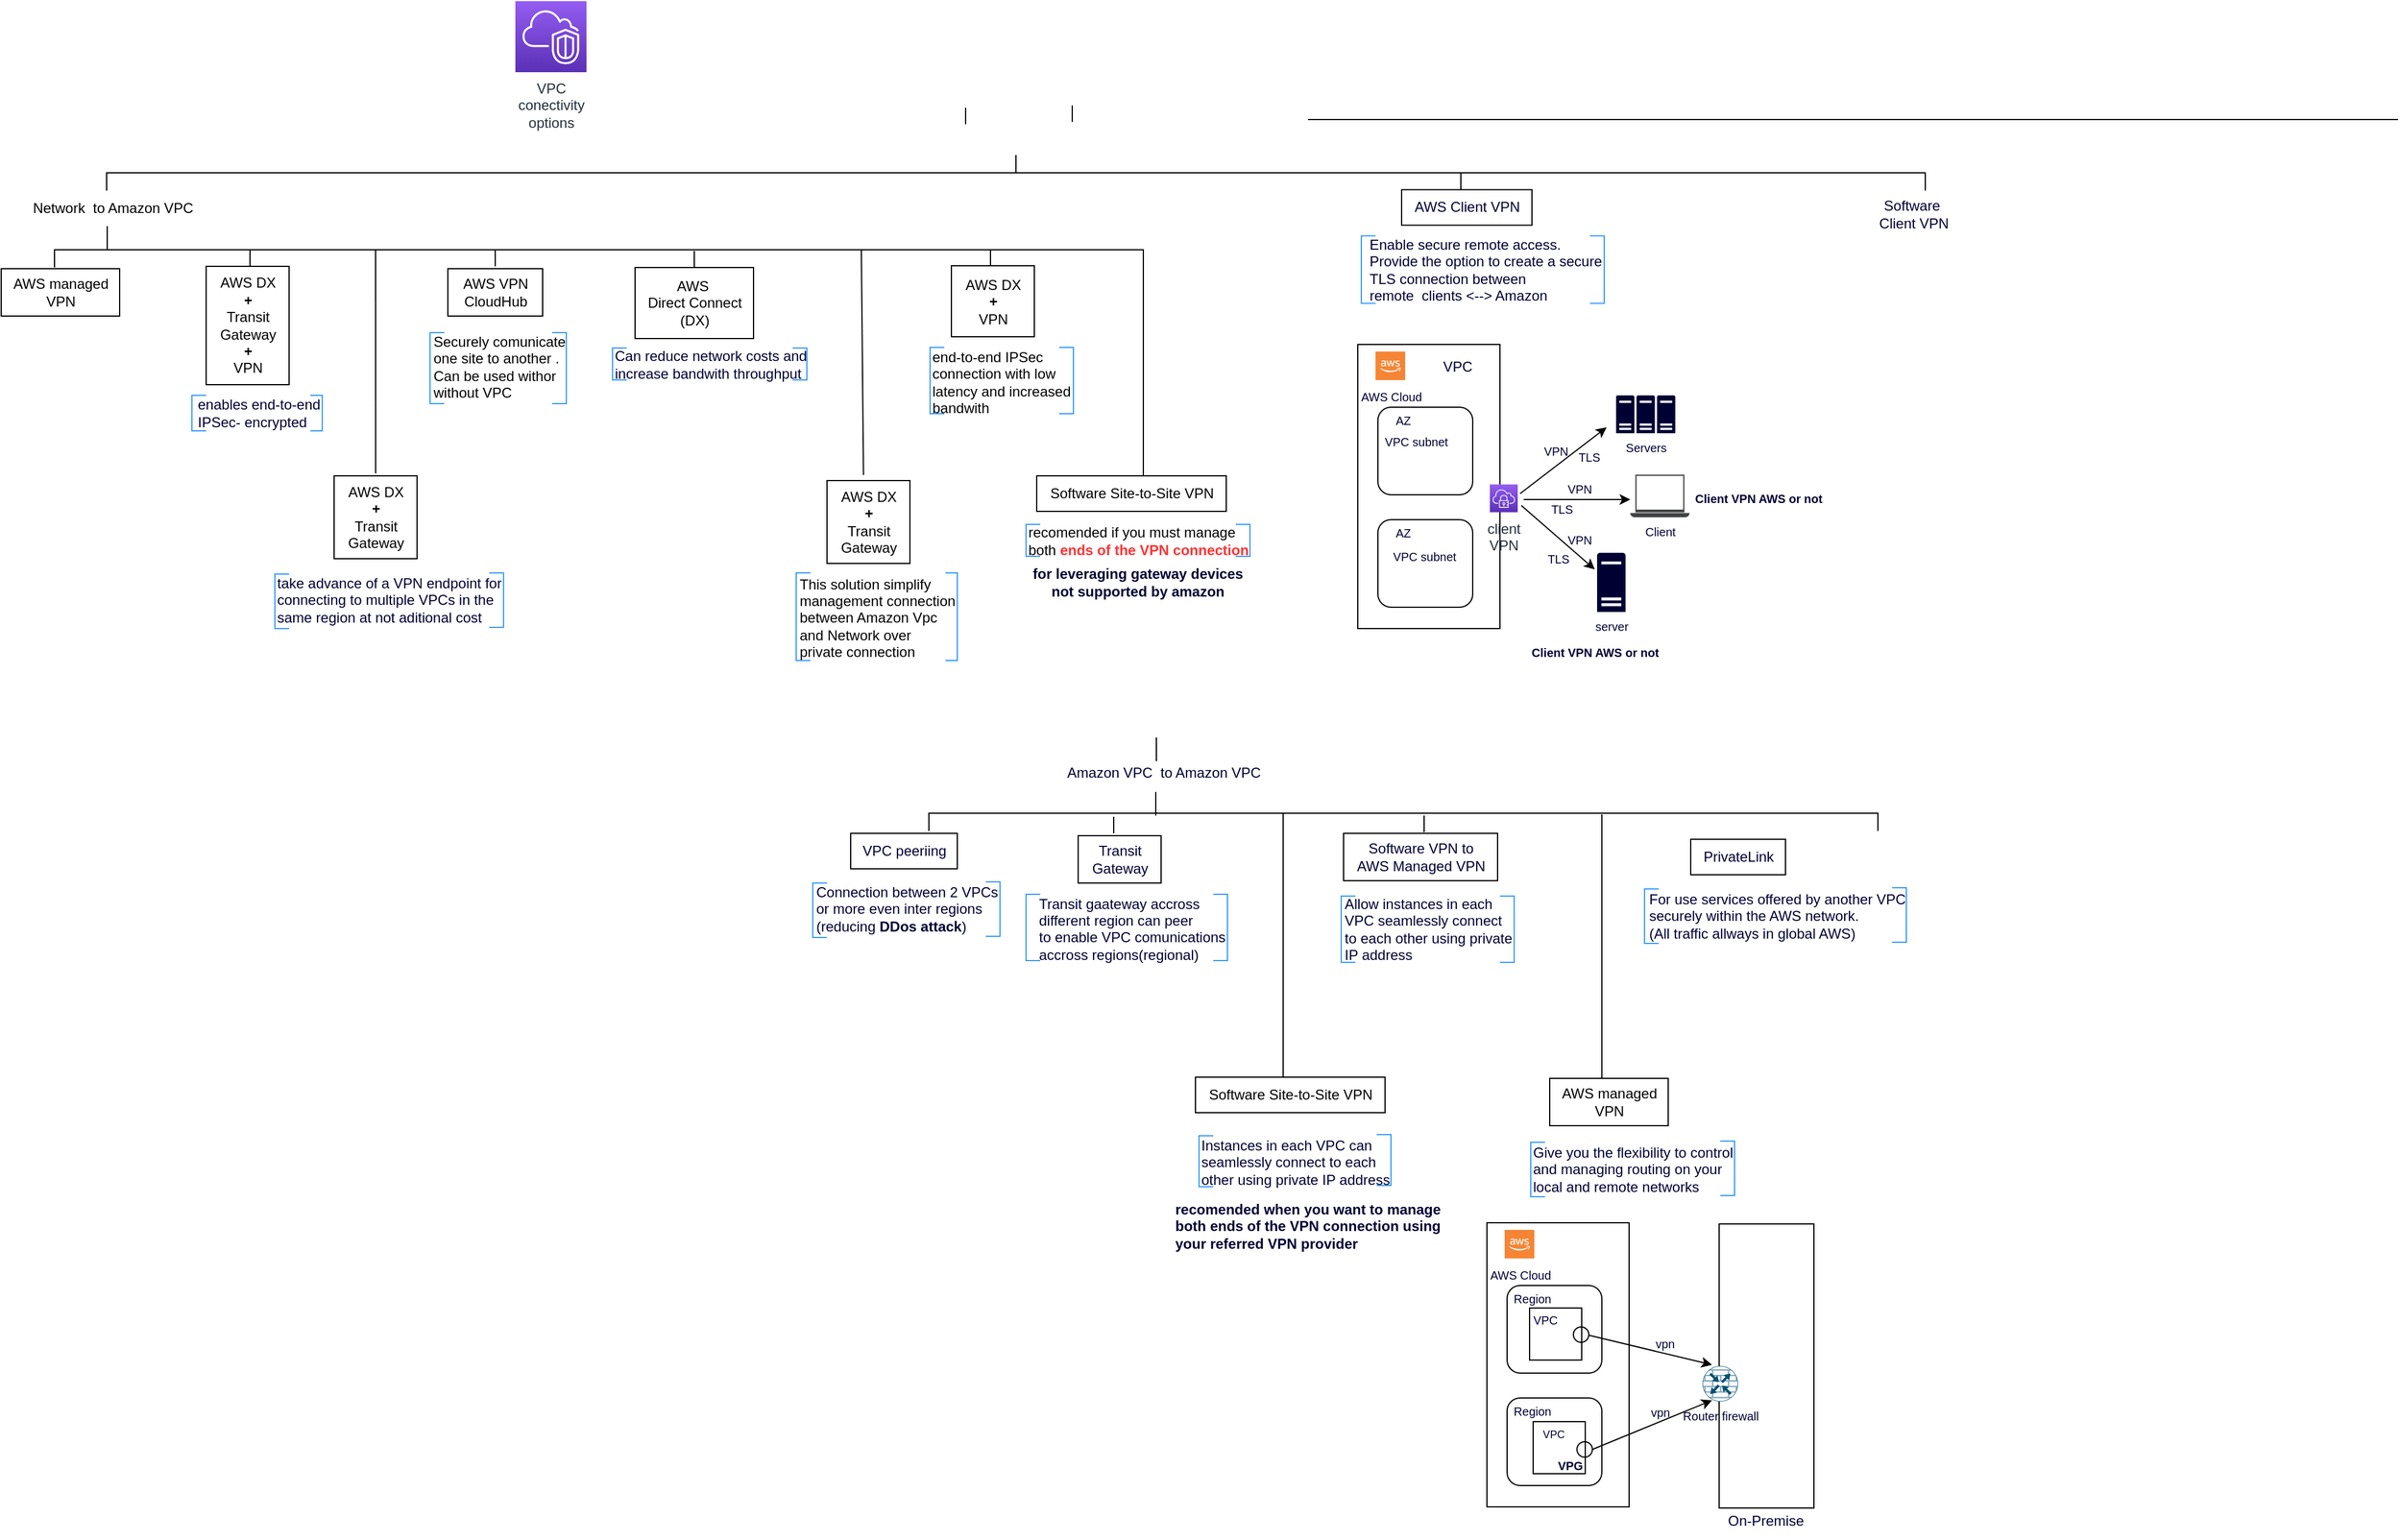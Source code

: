 <mxfile version="20.0.3" type="github">
  <diagram id="rGe3KuBBRu5CYdZj4_0n" name="Page-1">
    <mxGraphModel dx="1156" dy="539" grid="1" gridSize="10" guides="1" tooltips="1" connect="1" arrows="1" fold="1" page="1" pageScale="1" pageWidth="2336" pageHeight="1654" math="0" shadow="0">
      <root>
        <mxCell id="0" />
        <mxCell id="1" parent="0" />
        <mxCell id="QmvpYYEcJwL0dfFaCKJW-41" value="This solution simplify&lt;br&gt;management connection&lt;br&gt;between Amazon Vpc &lt;br&gt;and Network&amp;nbsp;over &lt;br&gt;private connection" style="text;html=1;align=left;verticalAlign=middle;resizable=0;points=[];autosize=1;strokeColor=none;fillColor=none;" vertex="1" parent="1">
          <mxGeometry x="688" y="526" width="150" height="90" as="geometry" />
        </mxCell>
        <mxCell id="QmvpYYEcJwL0dfFaCKJW-1" value="VPC &lt;br&gt;conectivity &lt;br&gt;options" style="sketch=0;points=[[0,0,0],[0.25,0,0],[0.5,0,0],[0.75,0,0],[1,0,0],[0,1,0],[0.25,1,0],[0.5,1,0],[0.75,1,0],[1,1,0],[0,0.25,0],[0,0.5,0],[0,0.75,0],[1,0.25,0],[1,0.5,0],[1,0.75,0]];outlineConnect=0;fontColor=#232F3E;gradientColor=#945DF2;gradientDirection=north;fillColor=#5A30B5;strokeColor=#ffffff;dashed=0;verticalLabelPosition=bottom;verticalAlign=top;align=center;html=1;fontSize=12;fontStyle=0;aspect=fixed;shape=mxgraph.aws4.resourceIcon;resIcon=mxgraph.aws4.vpc;" vertex="1" parent="1">
          <mxGeometry x="450" y="50" width="60" height="60" as="geometry" />
        </mxCell>
        <mxCell id="QmvpYYEcJwL0dfFaCKJW-4" value="" style="strokeWidth=1;html=1;shape=mxgraph.flowchart.annotation_2;align=left;labelPosition=right;pointerEvents=1;direction=south;" vertex="1" parent="1">
          <mxGeometry x="105" y="180" width="1535" height="30" as="geometry" />
        </mxCell>
        <mxCell id="QmvpYYEcJwL0dfFaCKJW-5" value="Network&amp;nbsp; to Amazon VPC" style="text;html=1;align=center;verticalAlign=middle;resizable=0;points=[];autosize=1;strokeColor=none;fillColor=none;" vertex="1" parent="1">
          <mxGeometry x="30" y="210" width="160" height="30" as="geometry" />
        </mxCell>
        <mxCell id="QmvpYYEcJwL0dfFaCKJW-8" value="" style="strokeWidth=1;html=1;shape=mxgraph.flowchart.annotation_1;align=left;pointerEvents=1;direction=south;" vertex="1" parent="1">
          <mxGeometry x="61" y="260" width="919" height="15" as="geometry" />
        </mxCell>
        <mxCell id="QmvpYYEcJwL0dfFaCKJW-9" value="" style="endArrow=none;html=1;rounded=0;" edge="1" parent="1">
          <mxGeometry width="50" height="50" relative="1" as="geometry">
            <mxPoint x="105.5" y="260" as="sourcePoint" />
            <mxPoint x="105.5" y="240" as="targetPoint" />
          </mxGeometry>
        </mxCell>
        <mxCell id="QmvpYYEcJwL0dfFaCKJW-10" value="AWS managed&lt;br&gt;VPN" style="text;html=1;align=center;verticalAlign=middle;resizable=0;points=[];autosize=1;strokeColor=default;fillColor=none;" vertex="1" parent="1">
          <mxGeometry x="16" y="276" width="100" height="40" as="geometry" />
        </mxCell>
        <mxCell id="QmvpYYEcJwL0dfFaCKJW-11" value="" style="endArrow=none;html=1;rounded=0;" edge="1" parent="1">
          <mxGeometry width="50" height="50" relative="1" as="geometry">
            <mxPoint x="226" y="274" as="sourcePoint" />
            <mxPoint x="226" y="260" as="targetPoint" />
          </mxGeometry>
        </mxCell>
        <mxCell id="QmvpYYEcJwL0dfFaCKJW-12" value="AWS DX&lt;br&gt;&lt;b&gt;+&lt;br&gt;&lt;/b&gt;Transit&lt;br&gt;Gateway&lt;br&gt;&lt;b&gt;+&lt;/b&gt;&lt;br&gt;VPN" style="text;html=1;align=center;verticalAlign=middle;resizable=0;points=[];autosize=1;strokeColor=default;fillColor=none;" vertex="1" parent="1">
          <mxGeometry x="189" y="274" width="70" height="100" as="geometry" />
        </mxCell>
        <mxCell id="QmvpYYEcJwL0dfFaCKJW-14" value="enables end-to-end&lt;br&gt;IPSec- encrypted" style="text;html=1;align=left;verticalAlign=middle;resizable=0;points=[];autosize=1;strokeColor=none;fillColor=none;fontSize=12;fontColor=#000033;" vertex="1" parent="1">
          <mxGeometry x="180" y="378" width="130" height="40" as="geometry" />
        </mxCell>
        <mxCell id="QmvpYYEcJwL0dfFaCKJW-15" value="" style="strokeWidth=1;html=1;shape=mxgraph.flowchart.annotation_1;align=left;pointerEvents=1;fontColor=#000033;fillColor=none;strokeColor=#3399FF;" vertex="1" parent="1">
          <mxGeometry x="177" y="383" width="12" height="30" as="geometry" />
        </mxCell>
        <mxCell id="QmvpYYEcJwL0dfFaCKJW-16" value="" style="strokeWidth=1;html=1;shape=mxgraph.flowchart.annotation_1;align=left;pointerEvents=1;fontColor=#000033;fillColor=none;direction=west;strokeColor=#3399FF;" vertex="1" parent="1">
          <mxGeometry x="277" y="383" width="10" height="30" as="geometry" />
        </mxCell>
        <mxCell id="QmvpYYEcJwL0dfFaCKJW-17" value="take advance of a VPN endpoint for &lt;br&gt;connecting to multiple VPCs in the &lt;br&gt;same region&amp;nbsp;at not aditional cost" style="text;html=1;align=left;verticalAlign=middle;resizable=0;points=[];autosize=1;strokeColor=none;fillColor=none;fontSize=12;fontColor=#000033;" vertex="1" parent="1">
          <mxGeometry x="247" y="526" width="210" height="60" as="geometry" />
        </mxCell>
        <mxCell id="QmvpYYEcJwL0dfFaCKJW-18" value="" style="strokeWidth=1;html=1;shape=mxgraph.flowchart.annotation_1;align=left;pointerEvents=1;fontColor=#000033;fillColor=none;strokeColor=#3399FF;" vertex="1" parent="1">
          <mxGeometry x="247" y="534" width="12" height="46" as="geometry" />
        </mxCell>
        <mxCell id="QmvpYYEcJwL0dfFaCKJW-19" value="" style="strokeWidth=1;html=1;shape=mxgraph.flowchart.annotation_1;align=left;pointerEvents=1;fontColor=#000033;fillColor=none;direction=west;strokeColor=#3399FF;" vertex="1" parent="1">
          <mxGeometry x="428" y="533" width="12" height="46" as="geometry" />
        </mxCell>
        <mxCell id="QmvpYYEcJwL0dfFaCKJW-20" value="" style="endArrow=none;html=1;rounded=0;" edge="1" parent="1">
          <mxGeometry width="50" height="50" relative="1" as="geometry">
            <mxPoint x="830" y="154" as="sourcePoint" />
            <mxPoint x="830" y="140" as="targetPoint" />
          </mxGeometry>
        </mxCell>
        <mxCell id="QmvpYYEcJwL0dfFaCKJW-21" value="" style="endArrow=none;html=1;rounded=0;" edge="1" parent="1">
          <mxGeometry width="50" height="50" relative="1" as="geometry">
            <mxPoint x="920" y="152" as="sourcePoint" />
            <mxPoint x="920" y="138" as="targetPoint" />
          </mxGeometry>
        </mxCell>
        <mxCell id="QmvpYYEcJwL0dfFaCKJW-22" value="" style="endArrow=none;html=1;rounded=0;" edge="1" parent="1">
          <mxGeometry width="50" height="50" relative="1" as="geometry">
            <mxPoint x="851" y="274" as="sourcePoint" />
            <mxPoint x="851" y="260" as="targetPoint" />
          </mxGeometry>
        </mxCell>
        <mxCell id="QmvpYYEcJwL0dfFaCKJW-23" value="AWS VPN&lt;br&gt;CloudHub" style="text;html=1;align=center;verticalAlign=middle;resizable=0;points=[];autosize=1;strokeColor=default;fillColor=none;" vertex="1" parent="1">
          <mxGeometry x="393" y="276" width="80" height="40" as="geometry" />
        </mxCell>
        <mxCell id="QmvpYYEcJwL0dfFaCKJW-24" value="Securely comunicate &lt;br&gt;one site to another . &lt;br&gt;Can be used withor &lt;br&gt;without VPC&amp;nbsp;&amp;nbsp;" style="text;html=1;align=left;verticalAlign=middle;resizable=0;points=[];autosize=1;strokeColor=none;fillColor=none;" vertex="1" parent="1">
          <mxGeometry x="379" y="324" width="130" height="70" as="geometry" />
        </mxCell>
        <mxCell id="QmvpYYEcJwL0dfFaCKJW-25" value="" style="strokeWidth=1;html=1;shape=mxgraph.flowchart.annotation_1;align=left;pointerEvents=1;fontColor=#000033;fillColor=none;strokeColor=#3399FF;" vertex="1" parent="1">
          <mxGeometry x="378" y="330" width="12" height="60" as="geometry" />
        </mxCell>
        <mxCell id="QmvpYYEcJwL0dfFaCKJW-26" value="" style="strokeWidth=1;html=1;shape=mxgraph.flowchart.annotation_1;align=left;pointerEvents=1;fontColor=#000033;fillColor=none;direction=west;strokeColor=#3399FF;" vertex="1" parent="1">
          <mxGeometry x="481" y="330" width="12" height="60" as="geometry" />
        </mxCell>
        <mxCell id="QmvpYYEcJwL0dfFaCKJW-28" value="" style="endArrow=none;html=1;rounded=0;" edge="1" parent="1">
          <mxGeometry width="50" height="50" relative="1" as="geometry">
            <mxPoint x="433" y="274" as="sourcePoint" />
            <mxPoint x="433" y="260" as="targetPoint" />
          </mxGeometry>
        </mxCell>
        <mxCell id="QmvpYYEcJwL0dfFaCKJW-29" value="AWS&amp;nbsp;&lt;br&gt;Direct Connect&lt;br&gt;(DX)" style="text;html=1;align=center;verticalAlign=middle;resizable=0;points=[];autosize=1;strokeColor=default;fillColor=none;" vertex="1" parent="1">
          <mxGeometry x="551" y="275" width="100" height="60" as="geometry" />
        </mxCell>
        <mxCell id="QmvpYYEcJwL0dfFaCKJW-30" value="Can reduce network costs and&lt;br&gt;increase bandwith throughput" style="text;html=1;align=left;verticalAlign=middle;resizable=0;points=[];autosize=1;strokeColor=none;fillColor=none;fontSize=12;fontColor=#000033;" vertex="1" parent="1">
          <mxGeometry x="532" y="337" width="190" height="40" as="geometry" />
        </mxCell>
        <mxCell id="QmvpYYEcJwL0dfFaCKJW-31" value="" style="strokeWidth=1;html=1;shape=mxgraph.flowchart.annotation_1;align=left;pointerEvents=1;fontColor=#000033;fillColor=none;strokeColor=#3399FF;" vertex="1" parent="1">
          <mxGeometry x="532" y="343" width="12" height="27" as="geometry" />
        </mxCell>
        <mxCell id="QmvpYYEcJwL0dfFaCKJW-32" value="" style="strokeWidth=1;html=1;shape=mxgraph.flowchart.annotation_1;align=left;pointerEvents=1;fontColor=#000033;fillColor=none;direction=west;strokeColor=#3399FF;" vertex="1" parent="1">
          <mxGeometry x="684" y="343" width="12" height="27" as="geometry" />
        </mxCell>
        <mxCell id="QmvpYYEcJwL0dfFaCKJW-33" value="" style="endArrow=none;html=1;rounded=0;" edge="1" parent="1">
          <mxGeometry width="50" height="50" relative="1" as="geometry">
            <mxPoint x="601" y="275" as="sourcePoint" />
            <mxPoint x="601" y="261" as="targetPoint" />
          </mxGeometry>
        </mxCell>
        <mxCell id="QmvpYYEcJwL0dfFaCKJW-34" value="AWS DX&lt;br&gt;&lt;b&gt;+&lt;br&gt;&lt;/b&gt;Transit&lt;br&gt;Gateway" style="text;html=1;align=center;verticalAlign=middle;resizable=0;points=[];autosize=1;strokeColor=default;fillColor=none;" vertex="1" parent="1">
          <mxGeometry x="297" y="451" width="70" height="70" as="geometry" />
        </mxCell>
        <mxCell id="QmvpYYEcJwL0dfFaCKJW-36" value="" style="endArrow=none;html=1;rounded=0;exitX=0.501;exitY=-0.03;exitDx=0;exitDy=0;exitPerimeter=0;" edge="1" parent="1" source="QmvpYYEcJwL0dfFaCKJW-34">
          <mxGeometry width="50" height="50" relative="1" as="geometry">
            <mxPoint x="332" y="438" as="sourcePoint" />
            <mxPoint x="332" y="260" as="targetPoint" />
          </mxGeometry>
        </mxCell>
        <mxCell id="QmvpYYEcJwL0dfFaCKJW-37" value="" style="endArrow=none;html=1;rounded=0;exitX=0.44;exitY=-0.067;exitDx=0;exitDy=0;exitPerimeter=0;" edge="1" parent="1" source="QmvpYYEcJwL0dfFaCKJW-38">
          <mxGeometry width="50" height="50" relative="1" as="geometry">
            <mxPoint x="742" y="424" as="sourcePoint" />
            <mxPoint x="742" y="260" as="targetPoint" />
          </mxGeometry>
        </mxCell>
        <mxCell id="QmvpYYEcJwL0dfFaCKJW-38" value="AWS DX&lt;br&gt;&lt;b&gt;+&lt;br&gt;&lt;/b&gt;Transit&lt;br&gt;Gateway" style="text;html=1;align=center;verticalAlign=middle;resizable=0;points=[];autosize=1;strokeColor=default;fillColor=none;" vertex="1" parent="1">
          <mxGeometry x="713" y="455" width="70" height="70" as="geometry" />
        </mxCell>
        <mxCell id="QmvpYYEcJwL0dfFaCKJW-39" value="" style="strokeWidth=1;html=1;shape=mxgraph.flowchart.annotation_1;align=left;pointerEvents=1;fontColor=#000033;fillColor=none;strokeColor=#3399FF;" vertex="1" parent="1">
          <mxGeometry x="687" y="533" width="12" height="74" as="geometry" />
        </mxCell>
        <mxCell id="QmvpYYEcJwL0dfFaCKJW-40" value="" style="strokeWidth=1;html=1;shape=mxgraph.flowchart.annotation_1;align=left;pointerEvents=1;fontColor=#000033;fillColor=none;direction=west;strokeColor=#3399FF;" vertex="1" parent="1">
          <mxGeometry x="813" y="533" width="10" height="74" as="geometry" />
        </mxCell>
        <mxCell id="QmvpYYEcJwL0dfFaCKJW-42" value="AWS DX&lt;br&gt;&lt;b&gt;+&lt;/b&gt;&lt;br&gt;VPN" style="text;html=1;align=center;verticalAlign=middle;resizable=0;points=[];autosize=1;strokeColor=default;fillColor=none;" vertex="1" parent="1">
          <mxGeometry x="818" y="273.5" width="70" height="60" as="geometry" />
        </mxCell>
        <mxCell id="QmvpYYEcJwL0dfFaCKJW-43" value="end-to-end IPSec &lt;br&gt;connection&amp;nbsp;with low &lt;br&gt;latency and increased&amp;nbsp;&lt;br&gt;bandwith" style="text;html=1;align=left;verticalAlign=middle;resizable=0;points=[];autosize=1;strokeColor=none;fillColor=none;" vertex="1" parent="1">
          <mxGeometry x="800" y="336.5" width="140" height="70" as="geometry" />
        </mxCell>
        <mxCell id="QmvpYYEcJwL0dfFaCKJW-46" value="" style="strokeWidth=1;html=1;shape=mxgraph.flowchart.annotation_1;align=left;pointerEvents=1;fontColor=#000033;fillColor=none;strokeColor=#3399FF;" vertex="1" parent="1">
          <mxGeometry x="800" y="342.5" width="12" height="56" as="geometry" />
        </mxCell>
        <mxCell id="QmvpYYEcJwL0dfFaCKJW-47" value="" style="strokeWidth=1;html=1;shape=mxgraph.flowchart.annotation_1;align=left;pointerEvents=1;fontColor=#000033;fillColor=none;direction=west;strokeColor=#3399FF;" vertex="1" parent="1">
          <mxGeometry x="909" y="342.5" width="12" height="56" as="geometry" />
        </mxCell>
        <mxCell id="QmvpYYEcJwL0dfFaCKJW-50" value="Software Site-to-Site VPN" style="text;html=1;align=center;verticalAlign=middle;resizable=0;points=[];autosize=1;strokeColor=default;fillColor=none;" vertex="1" parent="1">
          <mxGeometry x="890" y="451" width="160" height="30" as="geometry" />
        </mxCell>
        <mxCell id="QmvpYYEcJwL0dfFaCKJW-52" value="" style="endArrow=none;html=1;rounded=0;exitX=0.44;exitY=-0.067;exitDx=0;exitDy=0;exitPerimeter=0;" edge="1" parent="1">
          <mxGeometry width="50" height="50" relative="1" as="geometry">
            <mxPoint x="980" y="451" as="sourcePoint" />
            <mxPoint x="980" y="274" as="targetPoint" />
          </mxGeometry>
        </mxCell>
        <mxCell id="QmvpYYEcJwL0dfFaCKJW-53" value="recomended if you must manage &lt;br&gt;both&amp;nbsp;&lt;b&gt;&lt;font color=&quot;#ff3333&quot;&gt;ends of the VPN connection&lt;/font&gt;&lt;/b&gt;&amp;nbsp;" style="text;html=1;align=left;verticalAlign=middle;resizable=0;points=[];autosize=1;strokeColor=none;fillColor=none;" vertex="1" parent="1">
          <mxGeometry x="881" y="486" width="210" height="40" as="geometry" />
        </mxCell>
        <mxCell id="QmvpYYEcJwL0dfFaCKJW-54" value="" style="strokeWidth=1;html=1;shape=mxgraph.flowchart.annotation_1;align=left;pointerEvents=1;fontColor=#000033;fillColor=none;strokeColor=#3399FF;" vertex="1" parent="1">
          <mxGeometry x="881" y="492" width="12" height="27" as="geometry" />
        </mxCell>
        <mxCell id="QmvpYYEcJwL0dfFaCKJW-55" value="" style="strokeWidth=1;html=1;shape=mxgraph.flowchart.annotation_1;align=left;pointerEvents=1;fontColor=#000033;fillColor=none;direction=west;strokeColor=#3399FF;" vertex="1" parent="1">
          <mxGeometry x="1058" y="492" width="12" height="27" as="geometry" />
        </mxCell>
        <mxCell id="QmvpYYEcJwL0dfFaCKJW-56" value="&lt;b&gt;for leveraging gateway devices &lt;br&gt;not supported by amazon&lt;/b&gt;" style="text;html=1;align=center;verticalAlign=middle;resizable=0;points=[];autosize=1;strokeColor=none;fillColor=none;fontColor=#000033;" vertex="1" parent="1">
          <mxGeometry x="875" y="521" width="200" height="40" as="geometry" />
        </mxCell>
        <mxCell id="QmvpYYEcJwL0dfFaCKJW-57" value="Amazon VPC&amp;nbsp; to Amazon VPC" style="text;html=1;align=center;verticalAlign=middle;resizable=0;points=[];autosize=1;strokeColor=none;fillColor=none;fontColor=#000033;" vertex="1" parent="1">
          <mxGeometry x="902" y="687" width="190" height="30" as="geometry" />
        </mxCell>
        <mxCell id="QmvpYYEcJwL0dfFaCKJW-58" value="" style="strokeWidth=1;html=1;shape=mxgraph.flowchart.annotation_1;align=left;pointerEvents=1;direction=south;" vertex="1" parent="1">
          <mxGeometry x="799" y="736" width="801" height="15" as="geometry" />
        </mxCell>
        <mxCell id="QmvpYYEcJwL0dfFaCKJW-59" value="" style="endArrow=none;html=1;rounded=0;" edge="1" parent="1">
          <mxGeometry width="50" height="50" relative="1" as="geometry">
            <mxPoint x="990.5" y="738" as="sourcePoint" />
            <mxPoint x="990.5" y="718" as="targetPoint" />
          </mxGeometry>
        </mxCell>
        <mxCell id="QmvpYYEcJwL0dfFaCKJW-60" value="VPC peeriing" style="text;html=1;align=center;verticalAlign=middle;resizable=0;points=[];autosize=1;strokeColor=default;fillColor=none;fontColor=#000033;" vertex="1" parent="1">
          <mxGeometry x="733" y="753" width="90" height="30" as="geometry" />
        </mxCell>
        <mxCell id="QmvpYYEcJwL0dfFaCKJW-61" value="Transit &lt;br&gt;Gateway" style="text;html=1;align=center;verticalAlign=middle;resizable=0;points=[];autosize=1;strokeColor=default;fillColor=none;fontColor=#000033;" vertex="1" parent="1">
          <mxGeometry x="925" y="755" width="70" height="40" as="geometry" />
        </mxCell>
        <mxCell id="QmvpYYEcJwL0dfFaCKJW-62" value="Software Site-to-Site VPN" style="text;html=1;align=center;verticalAlign=middle;resizable=0;points=[];autosize=1;strokeColor=default;fillColor=none;" vertex="1" parent="1">
          <mxGeometry x="1024" y="959" width="160" height="30" as="geometry" />
        </mxCell>
        <mxCell id="QmvpYYEcJwL0dfFaCKJW-63" value="Connection between&amp;nbsp;2 VPCs &lt;br&gt;or more even inter regions&amp;nbsp;&lt;br&gt;(reducing &lt;b&gt;DDos attack&lt;/b&gt;)" style="text;html=1;align=left;verticalAlign=middle;resizable=0;points=[];autosize=1;strokeColor=none;fillColor=none;fontColor=#000033;" vertex="1" parent="1">
          <mxGeometry x="702" y="787" width="180" height="60" as="geometry" />
        </mxCell>
        <mxCell id="QmvpYYEcJwL0dfFaCKJW-64" value="" style="strokeWidth=1;html=1;shape=mxgraph.flowchart.annotation_1;align=left;pointerEvents=1;fontColor=#000033;fillColor=none;strokeColor=#3399FF;" vertex="1" parent="1">
          <mxGeometry x="701" y="795" width="12" height="46" as="geometry" />
        </mxCell>
        <mxCell id="QmvpYYEcJwL0dfFaCKJW-65" value="" style="strokeWidth=1;html=1;shape=mxgraph.flowchart.annotation_1;align=left;pointerEvents=1;fontColor=#000033;fillColor=none;direction=west;strokeColor=#3399FF;" vertex="1" parent="1">
          <mxGeometry x="847" y="794" width="12" height="46" as="geometry" />
        </mxCell>
        <mxCell id="QmvpYYEcJwL0dfFaCKJW-66" value="Transit gaateway accross &lt;br&gt;different region can peer&lt;br&gt;to enable VPC comunications &lt;br&gt;accross regions(regional)&amp;nbsp;&lt;br&gt;&amp;nbsp;" style="text;html=1;align=left;verticalAlign=middle;resizable=0;points=[];autosize=1;strokeColor=none;fillColor=none;fontColor=#000033;" vertex="1" parent="1">
          <mxGeometry x="890" y="796" width="180" height="90" as="geometry" />
        </mxCell>
        <mxCell id="QmvpYYEcJwL0dfFaCKJW-67" value="" style="strokeWidth=1;html=1;shape=mxgraph.flowchart.annotation_1;align=left;pointerEvents=1;fontColor=#000033;fillColor=none;strokeColor=#3399FF;" vertex="1" parent="1">
          <mxGeometry x="881" y="804.5" width="12" height="56" as="geometry" />
        </mxCell>
        <mxCell id="QmvpYYEcJwL0dfFaCKJW-68" value="" style="strokeWidth=1;html=1;shape=mxgraph.flowchart.annotation_1;align=left;pointerEvents=1;fontColor=#000033;fillColor=none;direction=west;strokeColor=#3399FF;" vertex="1" parent="1">
          <mxGeometry x="1039" y="804.5" width="12" height="56" as="geometry" />
        </mxCell>
        <mxCell id="QmvpYYEcJwL0dfFaCKJW-69" value="Instances in each VPC can &lt;br&gt;seamlessly connect to each &lt;br&gt;other using private IP address" style="text;html=1;align=left;verticalAlign=middle;resizable=0;points=[];autosize=1;strokeColor=none;fillColor=none;fontColor=#000033;" vertex="1" parent="1">
          <mxGeometry x="1027" y="1001" width="180" height="60" as="geometry" />
        </mxCell>
        <mxCell id="QmvpYYEcJwL0dfFaCKJW-70" value="" style="strokeWidth=1;html=1;shape=mxgraph.flowchart.annotation_1;align=left;pointerEvents=1;fontColor=#000033;fillColor=none;strokeColor=#3399FF;" vertex="1" parent="1">
          <mxGeometry x="1027" y="1008.5" width="12" height="43" as="geometry" />
        </mxCell>
        <mxCell id="QmvpYYEcJwL0dfFaCKJW-71" value="" style="strokeWidth=1;html=1;shape=mxgraph.flowchart.annotation_1;align=left;pointerEvents=1;fontColor=#000033;fillColor=none;direction=west;strokeColor=#3399FF;" vertex="1" parent="1">
          <mxGeometry x="1177" y="1007.5" width="12" height="43" as="geometry" />
        </mxCell>
        <mxCell id="QmvpYYEcJwL0dfFaCKJW-72" value="&lt;b&gt;recomended when you want to manage &lt;br&gt;both ends of the VPN connection using &lt;br&gt;your referred VPN provider&lt;/b&gt;" style="text;html=1;align=left;verticalAlign=middle;resizable=0;points=[];autosize=1;strokeColor=none;fillColor=none;fontColor=#000033;" vertex="1" parent="1">
          <mxGeometry x="1005" y="1054.5" width="250" height="60" as="geometry" />
        </mxCell>
        <mxCell id="QmvpYYEcJwL0dfFaCKJW-73" value="" style="endArrow=none;html=1;rounded=0;" edge="1" parent="1">
          <mxGeometry width="50" height="50" relative="1" as="geometry">
            <mxPoint x="955" y="753" as="sourcePoint" />
            <mxPoint x="955" y="739" as="targetPoint" />
          </mxGeometry>
        </mxCell>
        <mxCell id="QmvpYYEcJwL0dfFaCKJW-74" value="" style="endArrow=none;html=1;rounded=0;" edge="1" parent="1">
          <mxGeometry width="50" height="50" relative="1" as="geometry">
            <mxPoint x="1098" y="959" as="sourcePoint" />
            <mxPoint x="1098" y="736" as="targetPoint" />
          </mxGeometry>
        </mxCell>
        <mxCell id="QmvpYYEcJwL0dfFaCKJW-75" value="Software VPN to &lt;br&gt;AWS Managed VPN" style="text;html=1;align=center;verticalAlign=middle;resizable=0;points=[];autosize=1;strokeColor=default;fillColor=none;fontColor=#000033;" vertex="1" parent="1">
          <mxGeometry x="1149" y="753" width="130" height="40" as="geometry" />
        </mxCell>
        <mxCell id="QmvpYYEcJwL0dfFaCKJW-76" value="Allow instances in each &lt;br&gt;VPC seamlessly connect&amp;nbsp; &lt;br&gt;to each other using private &lt;br&gt;IP address" style="text;html=1;align=left;verticalAlign=middle;resizable=0;points=[];autosize=1;strokeColor=none;fillColor=none;fontColor=#000033;" vertex="1" parent="1">
          <mxGeometry x="1148" y="798.5" width="160" height="70" as="geometry" />
        </mxCell>
        <mxCell id="QmvpYYEcJwL0dfFaCKJW-77" value="" style="strokeWidth=1;html=1;shape=mxgraph.flowchart.annotation_1;align=left;pointerEvents=1;fontColor=#000033;fillColor=none;strokeColor=#3399FF;" vertex="1" parent="1">
          <mxGeometry x="1147" y="806" width="12" height="56" as="geometry" />
        </mxCell>
        <mxCell id="QmvpYYEcJwL0dfFaCKJW-78" value="" style="strokeWidth=1;html=1;shape=mxgraph.flowchart.annotation_1;align=left;pointerEvents=1;fontColor=#000033;fillColor=none;direction=west;strokeColor=#3399FF;" vertex="1" parent="1">
          <mxGeometry x="1281" y="806" width="12" height="56" as="geometry" />
        </mxCell>
        <mxCell id="QmvpYYEcJwL0dfFaCKJW-79" value="" style="endArrow=none;html=1;rounded=0;" edge="1" parent="1">
          <mxGeometry width="50" height="50" relative="1" as="geometry">
            <mxPoint x="1217" y="752" as="sourcePoint" />
            <mxPoint x="1217" y="738" as="targetPoint" />
          </mxGeometry>
        </mxCell>
        <mxCell id="QmvpYYEcJwL0dfFaCKJW-80" value="AWS managed&lt;br&gt;VPN" style="text;html=1;align=center;verticalAlign=middle;resizable=0;points=[];autosize=1;strokeColor=default;fillColor=none;" vertex="1" parent="1">
          <mxGeometry x="1323" y="960" width="100" height="40" as="geometry" />
        </mxCell>
        <mxCell id="QmvpYYEcJwL0dfFaCKJW-81" value="Give you the flexibility to control &lt;br&gt;and&amp;nbsp;managing routing on your &lt;br&gt;local and remote networks" style="text;html=1;align=left;verticalAlign=middle;resizable=0;points=[];autosize=1;strokeColor=none;fillColor=none;fontColor=#000033;" vertex="1" parent="1">
          <mxGeometry x="1307" y="1006.5" width="190" height="60" as="geometry" />
        </mxCell>
        <mxCell id="QmvpYYEcJwL0dfFaCKJW-82" value="" style="strokeWidth=1;html=1;shape=mxgraph.flowchart.annotation_1;align=left;pointerEvents=1;fontColor=#000033;fillColor=none;strokeColor=#3399FF;" vertex="1" parent="1">
          <mxGeometry x="1307" y="1014" width="12" height="46" as="geometry" />
        </mxCell>
        <mxCell id="QmvpYYEcJwL0dfFaCKJW-83" value="" style="strokeWidth=1;html=1;shape=mxgraph.flowchart.annotation_1;align=left;pointerEvents=1;fontColor=#000033;fillColor=none;direction=west;strokeColor=#3399FF;" vertex="1" parent="1">
          <mxGeometry x="1467" y="1013" width="12" height="46" as="geometry" />
        </mxCell>
        <mxCell id="QmvpYYEcJwL0dfFaCKJW-84" value="" style="rounded=0;whiteSpace=wrap;html=1;fontColor=#000033;strokeColor=default;strokeWidth=1;fillColor=none;" vertex="1" parent="1">
          <mxGeometry x="1270" y="1082" width="120" height="240" as="geometry" />
        </mxCell>
        <mxCell id="QmvpYYEcJwL0dfFaCKJW-85" value="&lt;font style=&quot;font-size: 10px;&quot;&gt;AWS Cloud&lt;/font&gt;" style="outlineConnect=0;dashed=0;verticalLabelPosition=bottom;verticalAlign=top;align=center;html=1;shape=mxgraph.aws3.cloud_2;fillColor=#F58534;gradientColor=none;fontColor=#000033;strokeColor=default;strokeWidth=1;aspect=fixed;" vertex="1" parent="1">
          <mxGeometry x="1285" y="1088" width="25" height="24.15" as="geometry" />
        </mxCell>
        <mxCell id="QmvpYYEcJwL0dfFaCKJW-88" value="" style="rounded=1;whiteSpace=wrap;html=1;fontSize=9;fontColor=#000033;strokeColor=default;strokeWidth=1;fillColor=none;" vertex="1" parent="1">
          <mxGeometry x="1287" y="1135" width="80" height="74" as="geometry" />
        </mxCell>
        <mxCell id="QmvpYYEcJwL0dfFaCKJW-90" value="" style="rounded=1;whiteSpace=wrap;html=1;fontSize=9;fontColor=#000033;strokeColor=default;strokeWidth=1;fillColor=none;" vertex="1" parent="1">
          <mxGeometry x="1287" y="1230" width="80" height="74" as="geometry" />
        </mxCell>
        <mxCell id="QmvpYYEcJwL0dfFaCKJW-91" value="" style="whiteSpace=wrap;html=1;aspect=fixed;fontSize=9;fontColor=#000033;strokeColor=default;strokeWidth=1;fillColor=none;" vertex="1" parent="1">
          <mxGeometry x="1306" y="1154" width="44" height="44" as="geometry" />
        </mxCell>
        <mxCell id="QmvpYYEcJwL0dfFaCKJW-92" value="" style="whiteSpace=wrap;html=1;aspect=fixed;fontSize=9;fontColor=#000033;strokeColor=default;strokeWidth=1;fillColor=none;" vertex="1" parent="1">
          <mxGeometry x="1309" y="1250" width="44" height="44" as="geometry" />
        </mxCell>
        <mxCell id="QmvpYYEcJwL0dfFaCKJW-93" value="&lt;font style=&quot;font-size: 10px;&quot;&gt;VPC&lt;/font&gt;" style="text;html=1;align=center;verticalAlign=middle;resizable=0;points=[];autosize=1;strokeColor=none;fillColor=none;fontSize=9;fontColor=#000033;" vertex="1" parent="1">
          <mxGeometry x="1299" y="1149" width="40" height="30" as="geometry" />
        </mxCell>
        <mxCell id="QmvpYYEcJwL0dfFaCKJW-94" value="VPC" style="text;html=1;align=center;verticalAlign=middle;resizable=0;points=[];autosize=1;strokeColor=none;fillColor=none;fontSize=9;fontColor=#000033;" vertex="1" parent="1">
          <mxGeometry x="1306" y="1251" width="40" height="20" as="geometry" />
        </mxCell>
        <mxCell id="QmvpYYEcJwL0dfFaCKJW-95" value="&lt;font style=&quot;font-size: 10px;&quot;&gt;Region&lt;/font&gt;" style="text;html=1;align=center;verticalAlign=middle;resizable=0;points=[];autosize=1;strokeColor=none;fillColor=none;fontSize=9;fontColor=#000033;" vertex="1" parent="1">
          <mxGeometry x="1278" y="1131" width="60" height="30" as="geometry" />
        </mxCell>
        <mxCell id="QmvpYYEcJwL0dfFaCKJW-96" value="&lt;font style=&quot;font-size: 10px;&quot;&gt;Region&lt;/font&gt;" style="text;html=1;align=center;verticalAlign=middle;resizable=0;points=[];autosize=1;strokeColor=none;fillColor=none;fontSize=9;fontColor=#000033;" vertex="1" parent="1">
          <mxGeometry x="1278" y="1226" width="60" height="30" as="geometry" />
        </mxCell>
        <mxCell id="QmvpYYEcJwL0dfFaCKJW-97" value="" style="ellipse;whiteSpace=wrap;html=1;aspect=fixed;fontSize=9;fontColor=#000033;strokeColor=default;strokeWidth=1;fillColor=none;" vertex="1" parent="1">
          <mxGeometry x="1343" y="1170" width="13" height="13" as="geometry" />
        </mxCell>
        <mxCell id="QmvpYYEcJwL0dfFaCKJW-101" value="" style="ellipse;whiteSpace=wrap;html=1;aspect=fixed;fontSize=9;fontColor=#000033;strokeColor=default;strokeWidth=1;fillColor=none;" vertex="1" parent="1">
          <mxGeometry x="1346" y="1267" width="13" height="13" as="geometry" />
        </mxCell>
        <mxCell id="QmvpYYEcJwL0dfFaCKJW-103" value="" style="endArrow=none;html=1;rounded=0;fontSize=9;fontColor=#000033;strokeColor=none;strokeWidth=5;" edge="1" parent="1">
          <mxGeometry width="50" height="50" relative="1" as="geometry">
            <mxPoint x="1460" y="1251" as="sourcePoint" />
            <mxPoint x="1510" y="1201" as="targetPoint" />
          </mxGeometry>
        </mxCell>
        <mxCell id="QmvpYYEcJwL0dfFaCKJW-105" value="" style="endArrow=classic;html=1;rounded=0;fontSize=9;fontColor=#000033;strokeWidth=1;exitX=1;exitY=0.5;exitDx=0;exitDy=0;" edge="1" parent="1" source="QmvpYYEcJwL0dfFaCKJW-101">
          <mxGeometry width="50" height="50" relative="1" as="geometry">
            <mxPoint x="1359" y="1285" as="sourcePoint" />
            <mxPoint x="1460" y="1232" as="targetPoint" />
          </mxGeometry>
        </mxCell>
        <mxCell id="QmvpYYEcJwL0dfFaCKJW-106" value="" style="endArrow=classic;html=1;rounded=0;fontSize=9;fontColor=#000033;strokeWidth=1;" edge="1" parent="1">
          <mxGeometry width="50" height="50" relative="1" as="geometry">
            <mxPoint x="1356" y="1177" as="sourcePoint" />
            <mxPoint x="1460" y="1202" as="targetPoint" />
          </mxGeometry>
        </mxCell>
        <mxCell id="QmvpYYEcJwL0dfFaCKJW-107" value="" style="rounded=0;whiteSpace=wrap;html=1;fontColor=#000033;strokeColor=default;strokeWidth=1;fillColor=none;" vertex="1" parent="1">
          <mxGeometry x="1466" y="1083" width="80" height="240" as="geometry" />
        </mxCell>
        <mxCell id="QmvpYYEcJwL0dfFaCKJW-109" value="&lt;font size=&quot;1&quot;&gt;Router firewall&lt;/font&gt;" style="sketch=0;points=[[0.5,0,0],[1,0.5,0],[0.5,1,0],[0,0.5,0],[0.145,0.145,0],[0.856,0.145,0],[0.855,0.856,0],[0.145,0.855,0]];verticalLabelPosition=bottom;html=1;verticalAlign=top;aspect=fixed;align=center;pointerEvents=1;shape=mxgraph.cisco19.rect;prIcon=router_with_firewall;fillColor=#FAFAFA;strokeColor=#005073;fontSize=9;fontColor=#000033;" vertex="1" parent="1">
          <mxGeometry x="1452" y="1203" width="30" height="30" as="geometry" />
        </mxCell>
        <mxCell id="QmvpYYEcJwL0dfFaCKJW-111" value="On-Premise" style="text;html=1;align=center;verticalAlign=middle;resizable=0;points=[];autosize=1;strokeColor=none;fillColor=none;fontSize=12;fontColor=#000033;" vertex="1" parent="1">
          <mxGeometry x="1460" y="1319" width="90" height="30" as="geometry" />
        </mxCell>
        <mxCell id="QmvpYYEcJwL0dfFaCKJW-112" value="&lt;b&gt;VPG&lt;/b&gt;" style="text;html=1;align=center;verticalAlign=middle;resizable=0;points=[];autosize=1;strokeColor=none;fillColor=none;fontSize=10;fontColor=#000033;" vertex="1" parent="1">
          <mxGeometry x="1319.5" y="1272" width="40" height="30" as="geometry" />
        </mxCell>
        <mxCell id="QmvpYYEcJwL0dfFaCKJW-113" value="vpn" style="text;html=1;align=center;verticalAlign=middle;resizable=0;points=[];autosize=1;strokeColor=none;fillColor=none;fontSize=10;fontColor=#000033;" vertex="1" parent="1">
          <mxGeometry x="1396" y="1227" width="40" height="30" as="geometry" />
        </mxCell>
        <mxCell id="QmvpYYEcJwL0dfFaCKJW-114" value="vpn" style="text;html=1;align=center;verticalAlign=middle;resizable=0;points=[];autosize=1;strokeColor=none;fillColor=none;fontSize=10;fontColor=#000033;" vertex="1" parent="1">
          <mxGeometry x="1400" y="1168.5" width="40" height="30" as="geometry" />
        </mxCell>
        <mxCell id="QmvpYYEcJwL0dfFaCKJW-115" value="" style="endArrow=none;html=1;rounded=0;exitX=0.418;exitY=-0.1;exitDx=0;exitDy=0;exitPerimeter=0;" edge="1" parent="1">
          <mxGeometry width="50" height="50" relative="1" as="geometry">
            <mxPoint x="1367" y="960" as="sourcePoint" />
            <mxPoint x="1367" y="737" as="targetPoint" />
          </mxGeometry>
        </mxCell>
        <mxCell id="QmvpYYEcJwL0dfFaCKJW-116" value="PrivateLink" style="text;html=1;align=center;verticalAlign=middle;resizable=0;points=[];autosize=1;strokeColor=default;fillColor=none;fontSize=12;fontColor=#000033;" vertex="1" parent="1">
          <mxGeometry x="1442" y="758" width="80" height="30" as="geometry" />
        </mxCell>
        <mxCell id="QmvpYYEcJwL0dfFaCKJW-117" value="For use services offered by another VPC &lt;br&gt;securely within the AWS network.&lt;br&gt;(All traffic allways in global AWS)" style="text;html=1;align=left;verticalAlign=middle;resizable=0;points=[];autosize=1;strokeColor=none;fillColor=none;fontSize=12;fontColor=#000033;" vertex="1" parent="1">
          <mxGeometry x="1405" y="793" width="240" height="60" as="geometry" />
        </mxCell>
        <mxCell id="QmvpYYEcJwL0dfFaCKJW-118" value="" style="strokeWidth=1;html=1;shape=mxgraph.flowchart.annotation_1;align=left;pointerEvents=1;fontColor=#000033;fillColor=none;strokeColor=#3399FF;" vertex="1" parent="1">
          <mxGeometry x="1403" y="800" width="12" height="46" as="geometry" />
        </mxCell>
        <mxCell id="QmvpYYEcJwL0dfFaCKJW-119" value="" style="strokeWidth=1;html=1;shape=mxgraph.flowchart.annotation_1;align=left;pointerEvents=1;fontColor=#000033;fillColor=none;direction=west;strokeColor=#3399FF;" vertex="1" parent="1">
          <mxGeometry x="1612" y="799" width="12" height="46" as="geometry" />
        </mxCell>
        <mxCell id="QmvpYYEcJwL0dfFaCKJW-120" value="" style="endArrow=none;html=1;rounded=0;" edge="1" parent="1">
          <mxGeometry width="50" height="50" relative="1" as="geometry">
            <mxPoint x="991" y="692" as="sourcePoint" />
            <mxPoint x="991" y="672" as="targetPoint" />
          </mxGeometry>
        </mxCell>
        <mxCell id="QmvpYYEcJwL0dfFaCKJW-122" value="" style="endArrow=none;html=1;rounded=0;" edge="1" parent="1">
          <mxGeometry width="50" height="50" relative="1" as="geometry">
            <mxPoint x="1248" y="209" as="sourcePoint" />
            <mxPoint x="1248" y="195" as="targetPoint" />
          </mxGeometry>
        </mxCell>
        <mxCell id="QmvpYYEcJwL0dfFaCKJW-123" value="AWS Client VPN" style="text;html=1;align=center;verticalAlign=middle;resizable=0;points=[];autosize=1;strokeColor=default;fillColor=none;fontSize=12;fontColor=#000033;" vertex="1" parent="1">
          <mxGeometry x="1198" y="209.25" width="110" height="30" as="geometry" />
        </mxCell>
        <mxCell id="QmvpYYEcJwL0dfFaCKJW-124" value="Software&amp;nbsp;&lt;br&gt;Client VPN" style="text;html=1;align=center;verticalAlign=middle;resizable=0;points=[];autosize=1;strokeColor=none;fillColor=none;fontSize=12;fontColor=#000033;" vertex="1" parent="1">
          <mxGeometry x="1590" y="210" width="80" height="40" as="geometry" />
        </mxCell>
        <mxCell id="QmvpYYEcJwL0dfFaCKJW-125" value="Enable secure remote access. &lt;br&gt;Provide the option to create a secure &lt;br&gt;TLS connection between &lt;br&gt;remote&amp;nbsp; clients &amp;lt;--&amp;gt; Amazon&amp;nbsp;&amp;nbsp;" style="text;html=1;align=left;verticalAlign=middle;resizable=0;points=[];autosize=1;strokeColor=none;fillColor=none;fontSize=12;fontColor=#000033;" vertex="1" parent="1">
          <mxGeometry x="1169" y="241.75" width="220" height="70" as="geometry" />
        </mxCell>
        <mxCell id="QmvpYYEcJwL0dfFaCKJW-126" value="" style="strokeWidth=1;html=1;shape=mxgraph.flowchart.annotation_1;align=left;pointerEvents=1;fontColor=#000033;fillColor=none;strokeColor=#3399FF;" vertex="1" parent="1">
          <mxGeometry x="1164" y="248.25" width="12" height="57" as="geometry" />
        </mxCell>
        <mxCell id="QmvpYYEcJwL0dfFaCKJW-127" value="" style="strokeWidth=1;html=1;shape=mxgraph.flowchart.annotation_1;align=left;pointerEvents=1;fontColor=#000033;fillColor=none;direction=west;strokeColor=#3399FF;" vertex="1" parent="1">
          <mxGeometry x="1357" y="248.25" width="12" height="57" as="geometry" />
        </mxCell>
        <mxCell id="QmvpYYEcJwL0dfFaCKJW-128" value="" style="rounded=0;whiteSpace=wrap;html=1;fontColor=#000033;strokeColor=default;strokeWidth=1;fillColor=none;" vertex="1" parent="1">
          <mxGeometry x="1161" y="340" width="120" height="240" as="geometry" />
        </mxCell>
        <mxCell id="QmvpYYEcJwL0dfFaCKJW-129" value="&lt;font style=&quot;font-size: 10px;&quot;&gt;AWS Cloud&lt;/font&gt;" style="outlineConnect=0;dashed=0;verticalLabelPosition=bottom;verticalAlign=top;align=center;html=1;shape=mxgraph.aws3.cloud_2;fillColor=#F58534;gradientColor=none;fontColor=#000033;strokeColor=default;strokeWidth=1;aspect=fixed;" vertex="1" parent="1">
          <mxGeometry x="1176" y="346" width="25" height="24.15" as="geometry" />
        </mxCell>
        <mxCell id="QmvpYYEcJwL0dfFaCKJW-130" value="" style="rounded=1;whiteSpace=wrap;html=1;fontSize=9;fontColor=#000033;strokeColor=default;strokeWidth=1;fillColor=none;" vertex="1" parent="1">
          <mxGeometry x="1178" y="393" width="80" height="74" as="geometry" />
        </mxCell>
        <mxCell id="QmvpYYEcJwL0dfFaCKJW-131" value="" style="rounded=1;whiteSpace=wrap;html=1;fontSize=9;fontColor=#000033;strokeColor=default;strokeWidth=1;fillColor=none;" vertex="1" parent="1">
          <mxGeometry x="1178" y="488" width="80" height="74" as="geometry" />
        </mxCell>
        <mxCell id="QmvpYYEcJwL0dfFaCKJW-134" value="&lt;font style=&quot;font-size: 10px;&quot;&gt;VPC subnet&lt;br style=&quot;font-size: 10px;&quot;&gt;&lt;/font&gt;" style="text;html=1;align=center;verticalAlign=middle;resizable=0;points=[];autosize=1;strokeColor=none;fillColor=none;fontSize=10;fontColor=#000033;" vertex="1" parent="1">
          <mxGeometry x="1170" y="407" width="80" height="30" as="geometry" />
        </mxCell>
        <mxCell id="QmvpYYEcJwL0dfFaCKJW-135" value="VPC subnet" style="text;html=1;align=center;verticalAlign=middle;resizable=0;points=[];autosize=1;strokeColor=none;fillColor=none;fontSize=10;fontColor=#000033;" vertex="1" parent="1">
          <mxGeometry x="1177" y="504" width="80" height="30" as="geometry" />
        </mxCell>
        <mxCell id="QmvpYYEcJwL0dfFaCKJW-136" value="&lt;font style=&quot;font-size: 10px;&quot;&gt;AZ&lt;/font&gt;" style="text;html=1;align=center;verticalAlign=middle;resizable=0;points=[];autosize=1;strokeColor=none;fillColor=none;fontSize=9;fontColor=#000033;" vertex="1" parent="1">
          <mxGeometry x="1179" y="389" width="40" height="30" as="geometry" />
        </mxCell>
        <mxCell id="QmvpYYEcJwL0dfFaCKJW-137" value="&lt;span style=&quot;font-size: 10px;&quot;&gt;AZ&lt;/span&gt;" style="text;html=1;align=center;verticalAlign=middle;resizable=0;points=[];autosize=1;strokeColor=none;fillColor=none;fontSize=9;fontColor=#000033;" vertex="1" parent="1">
          <mxGeometry x="1179" y="484" width="40" height="30" as="geometry" />
        </mxCell>
        <mxCell id="QmvpYYEcJwL0dfFaCKJW-141" value="" style="endArrow=classic;html=1;rounded=0;fontSize=9;fontColor=#000033;strokeWidth=1;exitX=1;exitY=0.5;exitDx=0;exitDy=0;" edge="1" parent="1">
          <mxGeometry width="50" height="50" relative="1" as="geometry">
            <mxPoint x="1299" y="476" as="sourcePoint" />
            <mxPoint x="1361" y="530" as="targetPoint" />
          </mxGeometry>
        </mxCell>
        <mxCell id="QmvpYYEcJwL0dfFaCKJW-142" value="" style="endArrow=classic;html=1;rounded=0;fontSize=9;fontColor=#000033;strokeWidth=1;" edge="1" parent="1">
          <mxGeometry width="50" height="50" relative="1" as="geometry">
            <mxPoint x="1298" y="466" as="sourcePoint" />
            <mxPoint x="1371" y="410" as="targetPoint" />
          </mxGeometry>
        </mxCell>
        <mxCell id="QmvpYYEcJwL0dfFaCKJW-150" value="client &lt;br&gt;VPN" style="sketch=0;points=[[0,0,0],[0.25,0,0],[0.5,0,0],[0.75,0,0],[1,0,0],[0,1,0],[0.25,1,0],[0.5,1,0],[0.75,1,0],[1,1,0],[0,0.25,0],[0,0.5,0],[0,0.75,0],[1,0.25,0],[1,0.5,0],[1,0.75,0]];outlineConnect=0;fontColor=#232F3E;gradientColor=#945DF2;gradientDirection=north;fillColor=#5A30B5;strokeColor=#ffffff;dashed=0;verticalLabelPosition=bottom;verticalAlign=top;align=center;html=1;fontSize=12;fontStyle=0;aspect=fixed;shape=mxgraph.aws4.resourceIcon;resIcon=mxgraph.aws4.client_vpn;" vertex="1" parent="1">
          <mxGeometry x="1272.5" y="458.25" width="23.5" height="23.5" as="geometry" />
        </mxCell>
        <mxCell id="QmvpYYEcJwL0dfFaCKJW-151" value="VPC" style="text;html=1;align=center;verticalAlign=middle;resizable=0;points=[];autosize=1;strokeColor=none;fillColor=none;fontSize=12;fontColor=#000033;" vertex="1" parent="1">
          <mxGeometry x="1220" y="344" width="50" height="30" as="geometry" />
        </mxCell>
        <mxCell id="QmvpYYEcJwL0dfFaCKJW-152" value="" style="endArrow=classic;html=1;rounded=0;fontSize=9;fontColor=#000033;strokeWidth=1;" edge="1" parent="1">
          <mxGeometry width="50" height="50" relative="1" as="geometry">
            <mxPoint x="1301" y="471" as="sourcePoint" />
            <mxPoint x="1391" y="471" as="targetPoint" />
          </mxGeometry>
        </mxCell>
        <mxCell id="QmvpYYEcJwL0dfFaCKJW-153" value="TLS" style="text;html=1;align=center;verticalAlign=middle;resizable=0;points=[];autosize=1;strokeColor=none;fillColor=none;fontSize=10;fontColor=#000033;" vertex="1" parent="1">
          <mxGeometry x="1336" y="420" width="40" height="30" as="geometry" />
        </mxCell>
        <mxCell id="QmvpYYEcJwL0dfFaCKJW-154" value="VPN" style="text;html=1;align=center;verticalAlign=middle;resizable=0;points=[];autosize=1;strokeColor=none;fillColor=none;fontSize=10;fontColor=#000033;" vertex="1" parent="1">
          <mxGeometry x="1308" y="415" width="40" height="30" as="geometry" />
        </mxCell>
        <mxCell id="QmvpYYEcJwL0dfFaCKJW-155" value="TLS" style="text;html=1;align=center;verticalAlign=middle;resizable=0;points=[];autosize=1;strokeColor=none;fillColor=none;fontSize=10;fontColor=#000033;" vertex="1" parent="1">
          <mxGeometry x="1310" y="506" width="40" height="30" as="geometry" />
        </mxCell>
        <mxCell id="QmvpYYEcJwL0dfFaCKJW-156" value="TLS" style="text;html=1;align=center;verticalAlign=middle;resizable=0;points=[];autosize=1;strokeColor=none;fillColor=none;fontSize=10;fontColor=#000033;" vertex="1" parent="1">
          <mxGeometry x="1313" y="464" width="40" height="30" as="geometry" />
        </mxCell>
        <mxCell id="QmvpYYEcJwL0dfFaCKJW-158" value="VPN" style="text;html=1;align=center;verticalAlign=middle;resizable=0;points=[];autosize=1;strokeColor=none;fillColor=none;fontSize=10;fontColor=#000033;" vertex="1" parent="1">
          <mxGeometry x="1328" y="490" width="40" height="30" as="geometry" />
        </mxCell>
        <mxCell id="QmvpYYEcJwL0dfFaCKJW-159" value="VPN" style="text;html=1;align=center;verticalAlign=middle;resizable=0;points=[];autosize=1;strokeColor=none;fillColor=none;fontSize=10;fontColor=#000033;" vertex="1" parent="1">
          <mxGeometry x="1328" y="447" width="40" height="30" as="geometry" />
        </mxCell>
        <mxCell id="QmvpYYEcJwL0dfFaCKJW-161" value="Servers" style="sketch=0;aspect=fixed;pointerEvents=1;shadow=0;dashed=0;html=1;strokeColor=none;labelPosition=center;verticalLabelPosition=bottom;verticalAlign=top;align=center;fillColor=#000033;shape=mxgraph.mscae.enterprise.server_farm;fontSize=10;fontColor=#000033;" vertex="1" parent="1">
          <mxGeometry x="1379" y="383" width="50" height="32" as="geometry" />
        </mxCell>
        <mxCell id="QmvpYYEcJwL0dfFaCKJW-162" value="Client" style="sketch=0;pointerEvents=1;shadow=0;dashed=0;html=1;strokeColor=none;fillColor=#434445;aspect=fixed;labelPosition=center;verticalLabelPosition=bottom;verticalAlign=top;align=center;outlineConnect=0;shape=mxgraph.vvd.laptop;fontSize=10;fontColor=#000033;" vertex="1" parent="1">
          <mxGeometry x="1391" y="450" width="50" height="36" as="geometry" />
        </mxCell>
        <mxCell id="QmvpYYEcJwL0dfFaCKJW-163" value="server" style="sketch=0;aspect=fixed;pointerEvents=1;shadow=0;dashed=0;html=1;strokeColor=none;labelPosition=center;verticalLabelPosition=bottom;verticalAlign=top;align=center;fillColor=#000033;shape=mxgraph.mscae.enterprise.server_generic;fontSize=10;fontColor=#000033;" vertex="1" parent="1">
          <mxGeometry x="1363" y="516" width="24" height="50" as="geometry" />
        </mxCell>
        <mxCell id="QmvpYYEcJwL0dfFaCKJW-164" value="&lt;b&gt;Client VPN AWS or not&lt;/b&gt;" style="text;html=1;align=center;verticalAlign=middle;resizable=0;points=[];autosize=1;strokeColor=none;fillColor=none;fontSize=10;fontColor=#000033;" vertex="1" parent="1">
          <mxGeometry x="1296" y="585" width="130" height="30" as="geometry" />
        </mxCell>
        <mxCell id="QmvpYYEcJwL0dfFaCKJW-165" value="&lt;b&gt;Client VPN AWS or not&lt;/b&gt;" style="text;html=1;align=center;verticalAlign=middle;resizable=0;points=[];autosize=1;strokeColor=none;fillColor=none;fontSize=10;fontColor=#000033;" vertex="1" parent="1">
          <mxGeometry x="1434" y="455" width="130" height="30" as="geometry" />
        </mxCell>
        <mxCell id="QmvpYYEcJwL0dfFaCKJW-166" value="" style="endArrow=none;html=1;rounded=0;fontSize=10;fontColor=#000033;strokeWidth=1;" edge="1" parent="1">
          <mxGeometry width="50" height="50" relative="1" as="geometry">
            <mxPoint x="1119" y="150" as="sourcePoint" />
            <mxPoint x="2039" y="150" as="targetPoint" />
          </mxGeometry>
        </mxCell>
      </root>
    </mxGraphModel>
  </diagram>
</mxfile>
